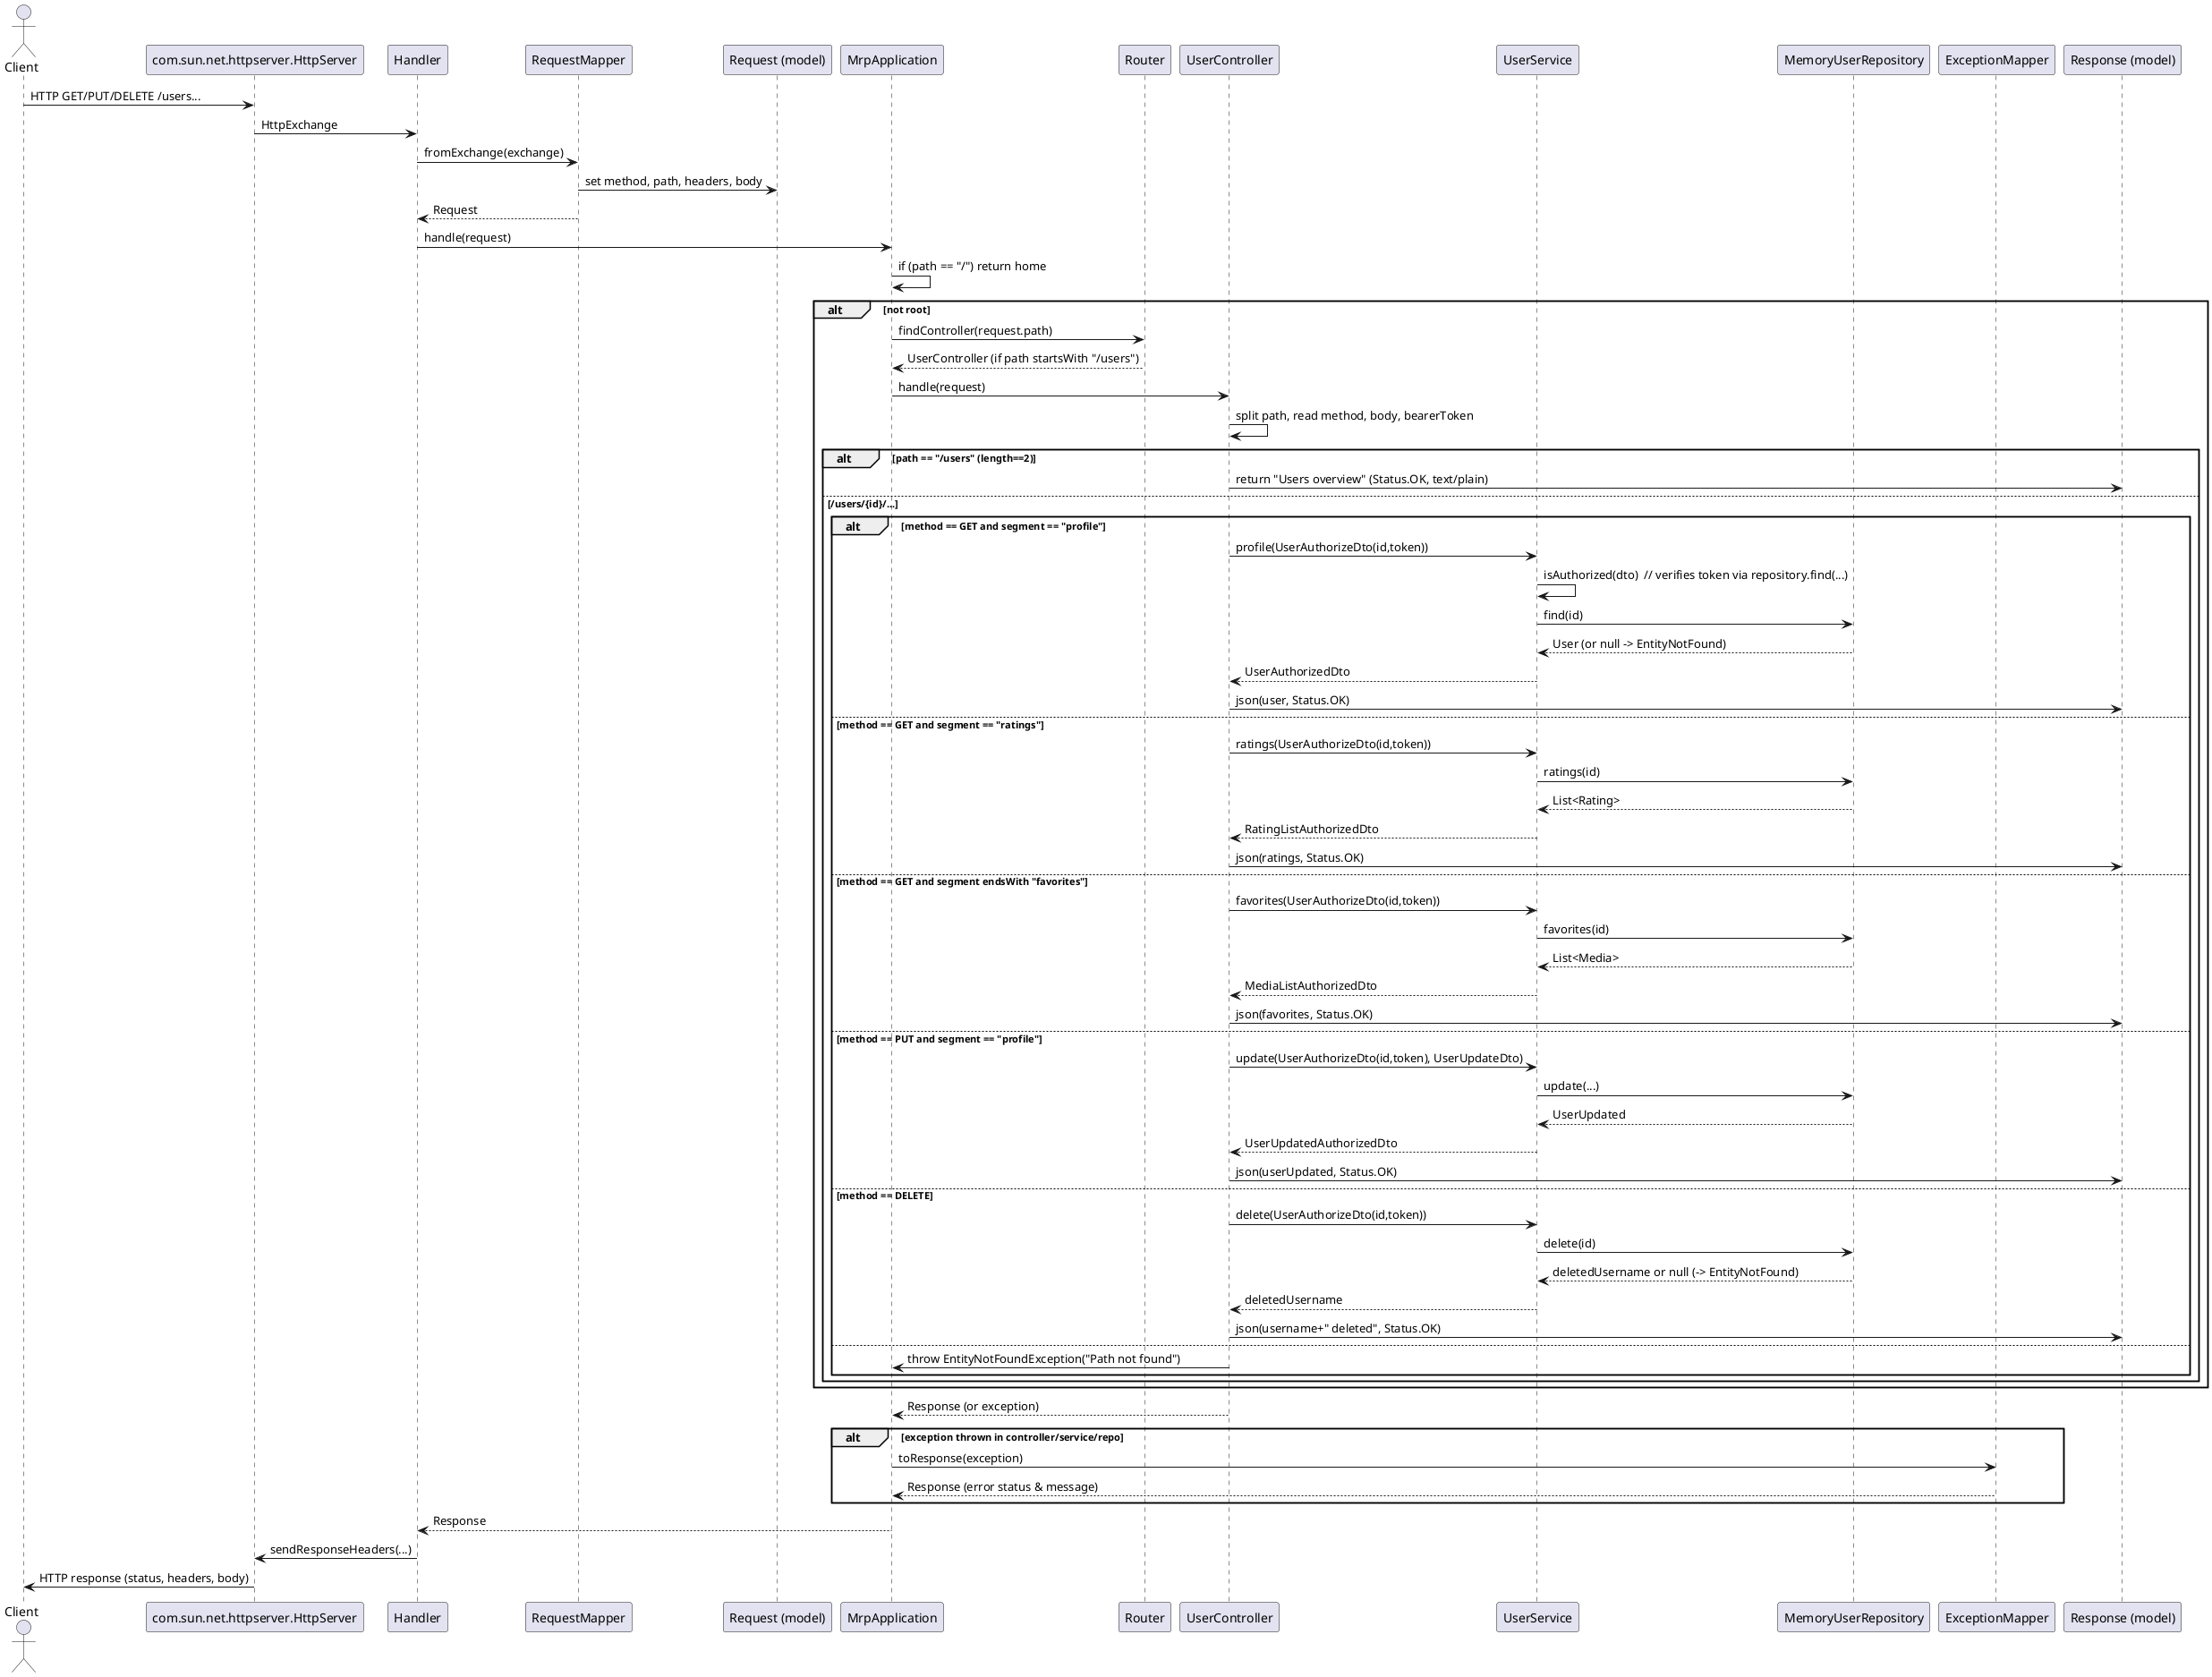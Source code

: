 @startuml
actor Client
participant "com.sun.net.httpserver.HttpServer" as HttpServer
participant "Handler" as Handler
participant "RequestMapper" as RequestMapper
participant "Request (model)" as Request
participant "MrpApplication" as App
participant "Router" as Router
participant "UserController" as UserCtrl
participant "UserService" as UserSvc
participant "MemoryUserRepository" as UserRepo
participant "ExceptionMapper" as ExMapper
participant "Response (model)" as Response

Client -> HttpServer : HTTP GET/PUT/DELETE /users... 
HttpServer -> Handler : HttpExchange
Handler -> RequestMapper : fromExchange(exchange)
RequestMapper -> Request : set method, path, headers, body
RequestMapper --> Handler : Request
Handler -> App : handle(request)

App -> App : if (path == "/") return home
alt not root
  App -> Router : findController(request.path)
  Router --> App : UserController (if path startsWith "/users")
  App -> UserCtrl : handle(request)
  UserCtrl -> UserCtrl : split path, read method, body, bearerToken
  alt path == "/users" (length==2)
    UserCtrl -> Response : return "Users overview" (Status.OK, text/plain)
  else /users/{id}/...
    alt method == GET and segment == "profile"
      UserCtrl -> UserSvc : profile(UserAuthorizeDto(id,token))
      UserSvc -> UserSvc : isAuthorized(dto)  // verifies token via repository.find(...)
      UserSvc -> UserRepo : find(id)
      UserRepo --> UserSvc : User (or null -> EntityNotFound)
      UserSvc --> UserCtrl : UserAuthorizedDto
      UserCtrl -> Response : json(user, Status.OK)
    else method == GET and segment == "ratings"
      UserCtrl -> UserSvc : ratings(UserAuthorizeDto(id,token))
      UserSvc -> UserRepo : ratings(id)
      UserRepo --> UserSvc : List<Rating>
      UserSvc --> UserCtrl : RatingListAuthorizedDto
      UserCtrl -> Response : json(ratings, Status.OK)
    else method == GET and segment endsWith "favorites"
      UserCtrl -> UserSvc : favorites(UserAuthorizeDto(id,token))
      UserSvc -> UserRepo : favorites(id)
      UserRepo --> UserSvc : List<Media>
      UserSvc --> UserCtrl : MediaListAuthorizedDto
      UserCtrl -> Response : json(favorites, Status.OK)
    else method == PUT and segment == "profile"
      UserCtrl -> UserSvc : update(UserAuthorizeDto(id,token), UserUpdateDto)
      UserSvc -> UserRepo : update(...)
      UserRepo --> UserSvc : UserUpdated
      UserSvc --> UserCtrl : UserUpdatedAuthorizedDto
      UserCtrl -> Response : json(userUpdated, Status.OK)
    else method == DELETE
      UserCtrl -> UserSvc : delete(UserAuthorizeDto(id,token))
      UserSvc -> UserRepo : delete(id)
      UserRepo --> UserSvc : deletedUsername or null (-> EntityNotFound)
      UserSvc --> UserCtrl : deletedUsername
      UserCtrl -> Response : json(username+" deleted", Status.OK)
    else
      UserCtrl -> App : throw EntityNotFoundException("Path not found")
    end
  end
end

App <-- UserCtrl : Response (or exception)
alt exception thrown in controller/service/repo
  App -> ExMapper : toResponse(exception)
  ExMapper --> App : Response (error status & message)
end
App --> Handler : Response
Handler -> HttpServer : sendResponseHeaders(...)
HttpServer -> Client : HTTP response (status, headers, body)
@enduml
